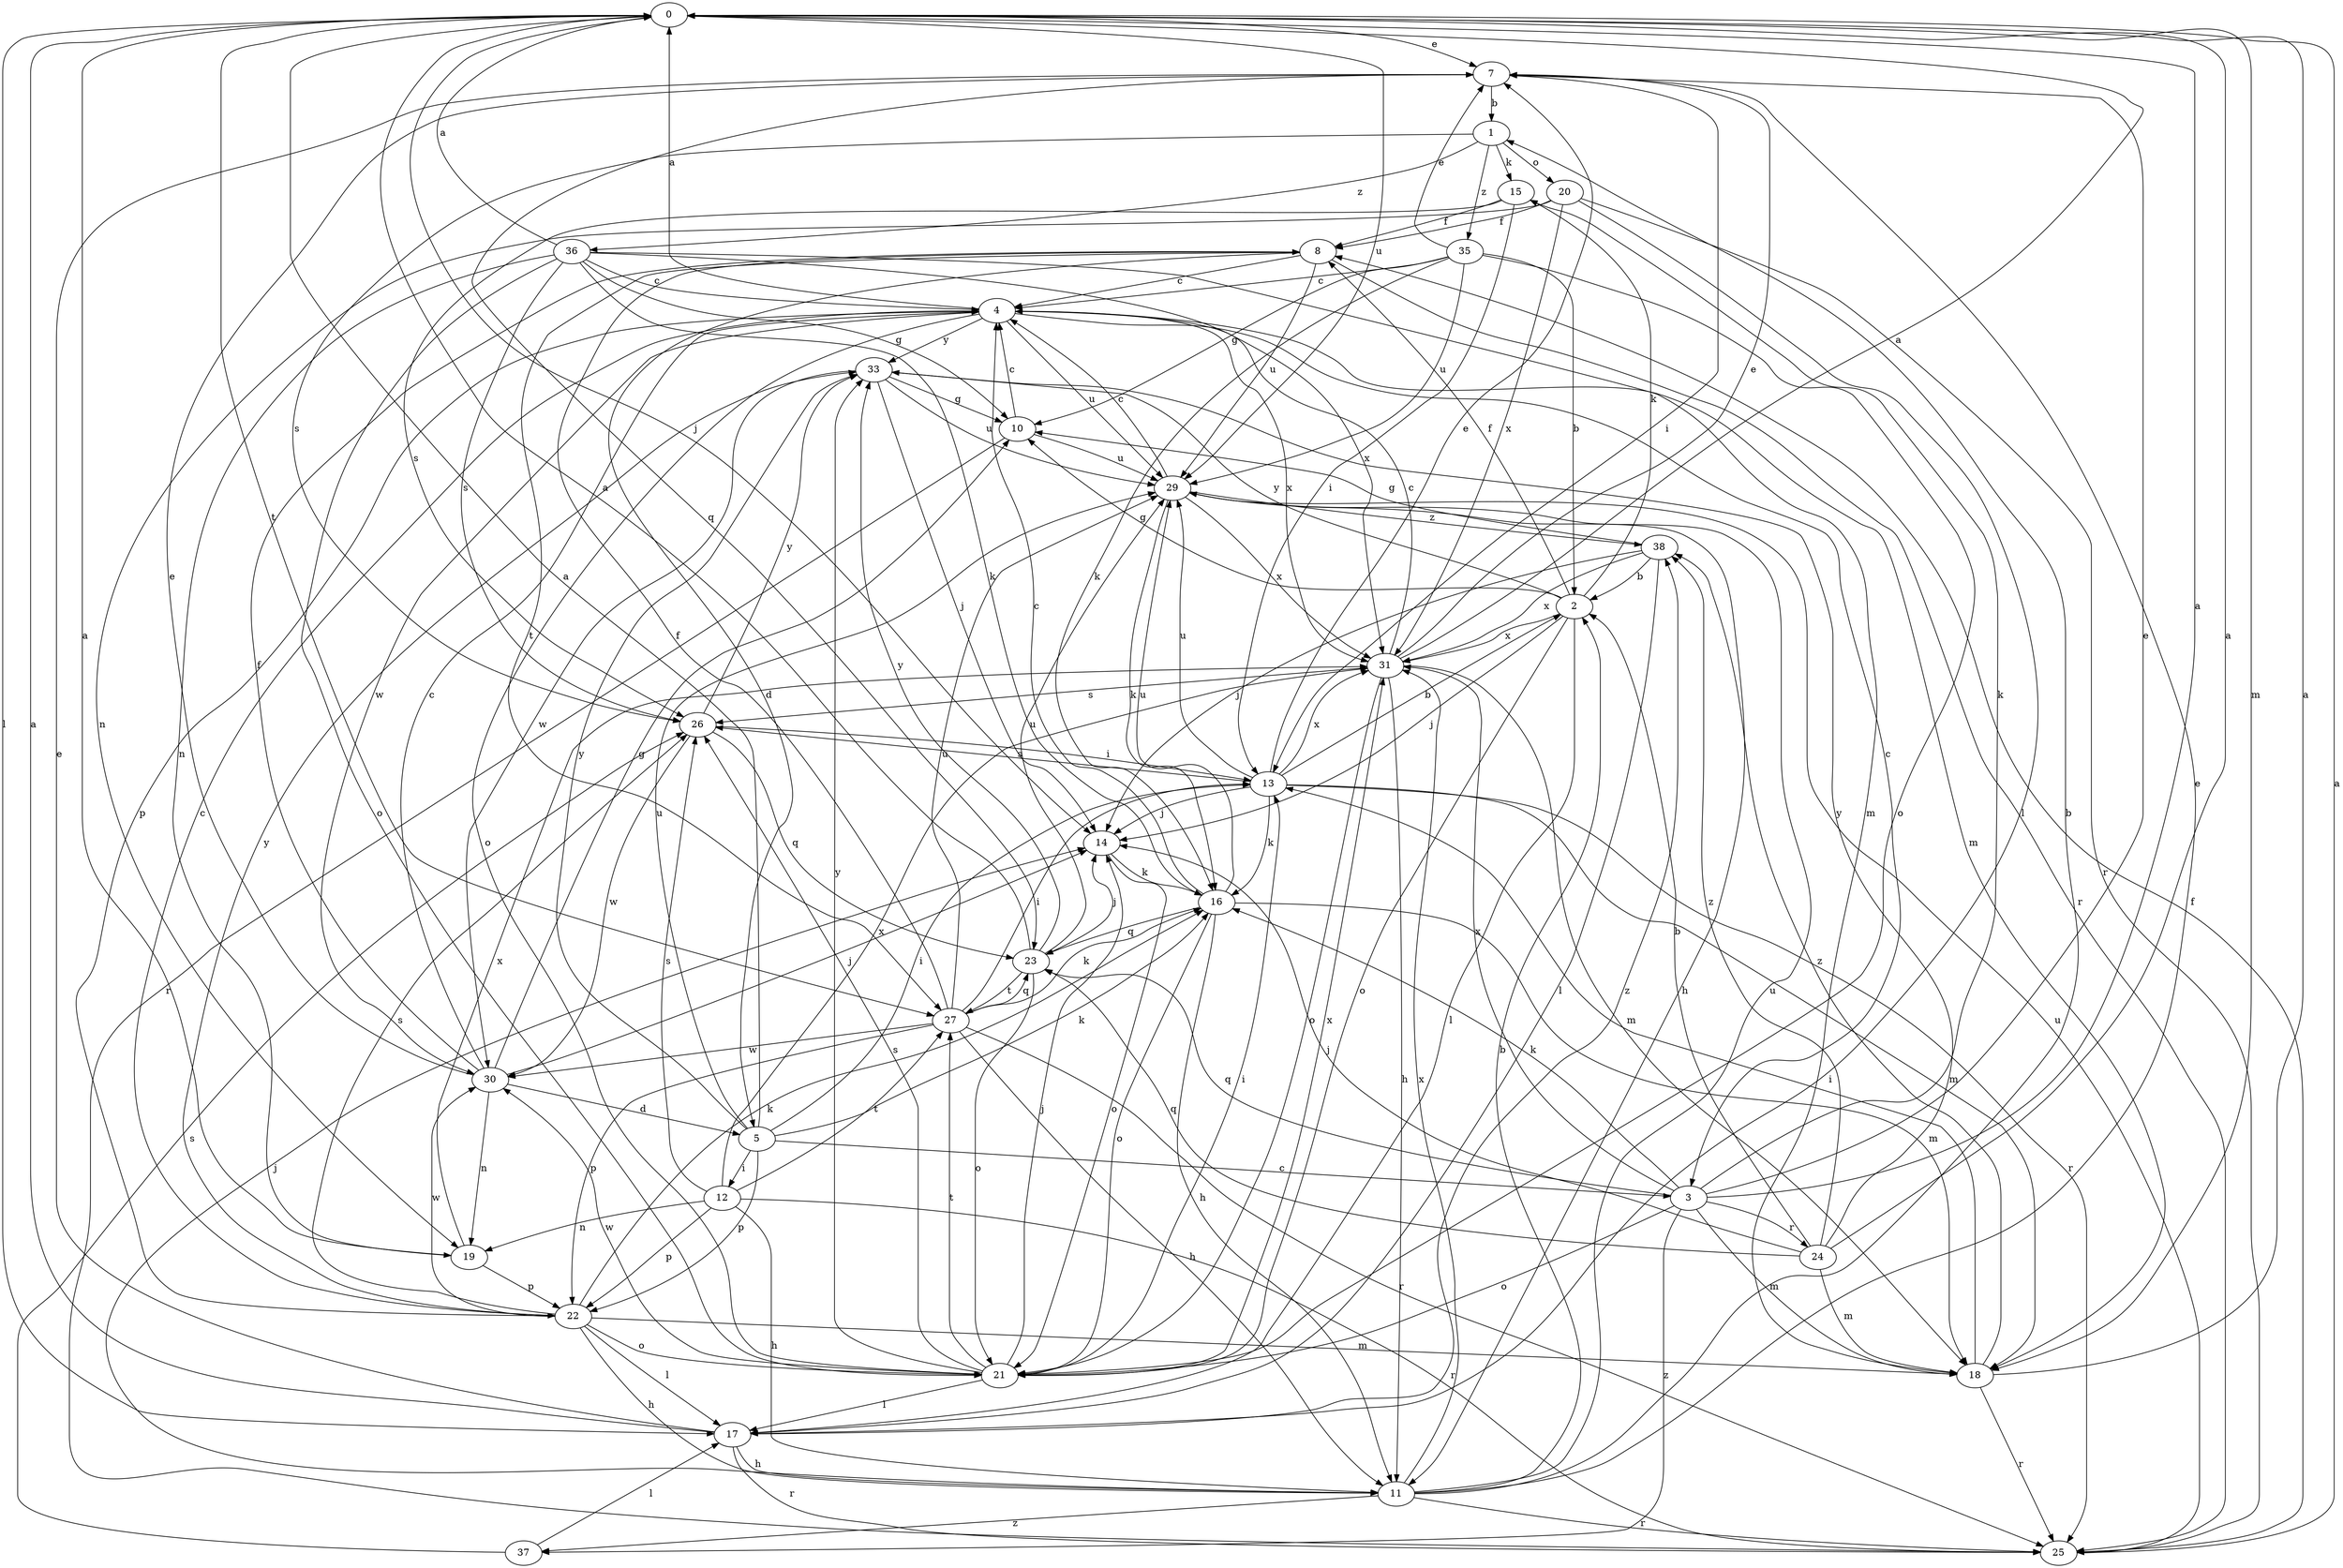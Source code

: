 strict digraph  {
0;
1;
2;
3;
4;
5;
7;
8;
10;
11;
12;
13;
14;
15;
16;
17;
18;
19;
20;
21;
22;
23;
24;
25;
26;
27;
29;
30;
31;
33;
35;
36;
37;
38;
0 -> 7  [label=e];
0 -> 14  [label=j];
0 -> 17  [label=l];
0 -> 18  [label=m];
0 -> 27  [label=t];
0 -> 29  [label=u];
1 -> 15  [label=k];
1 -> 20  [label=o];
1 -> 26  [label=s];
1 -> 35  [label=z];
1 -> 36  [label=z];
2 -> 8  [label=f];
2 -> 10  [label=g];
2 -> 14  [label=j];
2 -> 15  [label=k];
2 -> 17  [label=l];
2 -> 21  [label=o];
2 -> 31  [label=x];
2 -> 33  [label=y];
3 -> 0  [label=a];
3 -> 7  [label=e];
3 -> 15  [label=k];
3 -> 16  [label=k];
3 -> 18  [label=m];
3 -> 21  [label=o];
3 -> 23  [label=q];
3 -> 24  [label=r];
3 -> 31  [label=x];
3 -> 37  [label=z];
4 -> 0  [label=a];
4 -> 3  [label=c];
4 -> 18  [label=m];
4 -> 21  [label=o];
4 -> 22  [label=p];
4 -> 29  [label=u];
4 -> 30  [label=w];
4 -> 31  [label=x];
4 -> 33  [label=y];
5 -> 0  [label=a];
5 -> 3  [label=c];
5 -> 12  [label=i];
5 -> 13  [label=i];
5 -> 16  [label=k];
5 -> 22  [label=p];
5 -> 29  [label=u];
5 -> 33  [label=y];
7 -> 1  [label=b];
7 -> 13  [label=i];
7 -> 23  [label=q];
8 -> 4  [label=c];
8 -> 5  [label=d];
8 -> 25  [label=r];
8 -> 27  [label=t];
8 -> 29  [label=u];
10 -> 4  [label=c];
10 -> 25  [label=r];
10 -> 29  [label=u];
11 -> 1  [label=b];
11 -> 2  [label=b];
11 -> 7  [label=e];
11 -> 14  [label=j];
11 -> 25  [label=r];
11 -> 29  [label=u];
11 -> 31  [label=x];
11 -> 37  [label=z];
12 -> 11  [label=h];
12 -> 19  [label=n];
12 -> 22  [label=p];
12 -> 25  [label=r];
12 -> 26  [label=s];
12 -> 27  [label=t];
12 -> 31  [label=x];
13 -> 2  [label=b];
13 -> 7  [label=e];
13 -> 14  [label=j];
13 -> 16  [label=k];
13 -> 18  [label=m];
13 -> 25  [label=r];
13 -> 26  [label=s];
13 -> 29  [label=u];
13 -> 31  [label=x];
14 -> 16  [label=k];
14 -> 21  [label=o];
15 -> 8  [label=f];
15 -> 13  [label=i];
15 -> 26  [label=s];
16 -> 4  [label=c];
16 -> 11  [label=h];
16 -> 18  [label=m];
16 -> 21  [label=o];
16 -> 23  [label=q];
16 -> 29  [label=u];
17 -> 0  [label=a];
17 -> 7  [label=e];
17 -> 11  [label=h];
17 -> 25  [label=r];
17 -> 38  [label=z];
18 -> 0  [label=a];
18 -> 13  [label=i];
18 -> 25  [label=r];
18 -> 38  [label=z];
19 -> 0  [label=a];
19 -> 22  [label=p];
19 -> 31  [label=x];
20 -> 8  [label=f];
20 -> 17  [label=l];
20 -> 19  [label=n];
20 -> 25  [label=r];
20 -> 31  [label=x];
21 -> 13  [label=i];
21 -> 14  [label=j];
21 -> 17  [label=l];
21 -> 26  [label=s];
21 -> 27  [label=t];
21 -> 30  [label=w];
21 -> 31  [label=x];
21 -> 33  [label=y];
22 -> 4  [label=c];
22 -> 11  [label=h];
22 -> 16  [label=k];
22 -> 17  [label=l];
22 -> 18  [label=m];
22 -> 21  [label=o];
22 -> 26  [label=s];
22 -> 30  [label=w];
22 -> 33  [label=y];
23 -> 0  [label=a];
23 -> 14  [label=j];
23 -> 21  [label=o];
23 -> 27  [label=t];
23 -> 29  [label=u];
23 -> 33  [label=y];
24 -> 0  [label=a];
24 -> 2  [label=b];
24 -> 14  [label=j];
24 -> 18  [label=m];
24 -> 23  [label=q];
24 -> 33  [label=y];
24 -> 38  [label=z];
25 -> 0  [label=a];
25 -> 8  [label=f];
25 -> 29  [label=u];
26 -> 13  [label=i];
26 -> 23  [label=q];
26 -> 30  [label=w];
26 -> 33  [label=y];
27 -> 8  [label=f];
27 -> 11  [label=h];
27 -> 13  [label=i];
27 -> 16  [label=k];
27 -> 22  [label=p];
27 -> 23  [label=q];
27 -> 25  [label=r];
27 -> 29  [label=u];
27 -> 30  [label=w];
29 -> 4  [label=c];
29 -> 11  [label=h];
29 -> 16  [label=k];
29 -> 31  [label=x];
29 -> 38  [label=z];
30 -> 4  [label=c];
30 -> 5  [label=d];
30 -> 7  [label=e];
30 -> 8  [label=f];
30 -> 10  [label=g];
30 -> 14  [label=j];
30 -> 19  [label=n];
31 -> 0  [label=a];
31 -> 4  [label=c];
31 -> 7  [label=e];
31 -> 11  [label=h];
31 -> 18  [label=m];
31 -> 21  [label=o];
31 -> 26  [label=s];
33 -> 10  [label=g];
33 -> 14  [label=j];
33 -> 29  [label=u];
33 -> 30  [label=w];
35 -> 2  [label=b];
35 -> 4  [label=c];
35 -> 7  [label=e];
35 -> 10  [label=g];
35 -> 16  [label=k];
35 -> 21  [label=o];
35 -> 29  [label=u];
36 -> 0  [label=a];
36 -> 4  [label=c];
36 -> 10  [label=g];
36 -> 16  [label=k];
36 -> 18  [label=m];
36 -> 19  [label=n];
36 -> 21  [label=o];
36 -> 26  [label=s];
36 -> 31  [label=x];
37 -> 17  [label=l];
37 -> 26  [label=s];
38 -> 2  [label=b];
38 -> 10  [label=g];
38 -> 14  [label=j];
38 -> 17  [label=l];
38 -> 31  [label=x];
}
